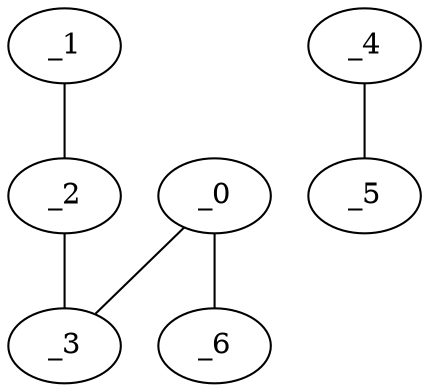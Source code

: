 graph EP1_0115 {
	_0	 [x="2.24",
		y="2.75"];
	_3	 [x="0.741803",
		y="2.84701"];
	_0 -- _3;
	_6	 [x="0.199875",
		y="0.659589"];
	_0 -- _6;
	_1	 [x="2.27417",
		y="0.793179"];
	_2	 [x="0.872703",
		y="0.72707"];
	_1 -- _2;
	_2 -- _3;
	_4	 [x="0.664707",
		y="1.79085"];
	_5	 [x="1.93966",
		y="1.7302"];
	_4 -- _5;
}
